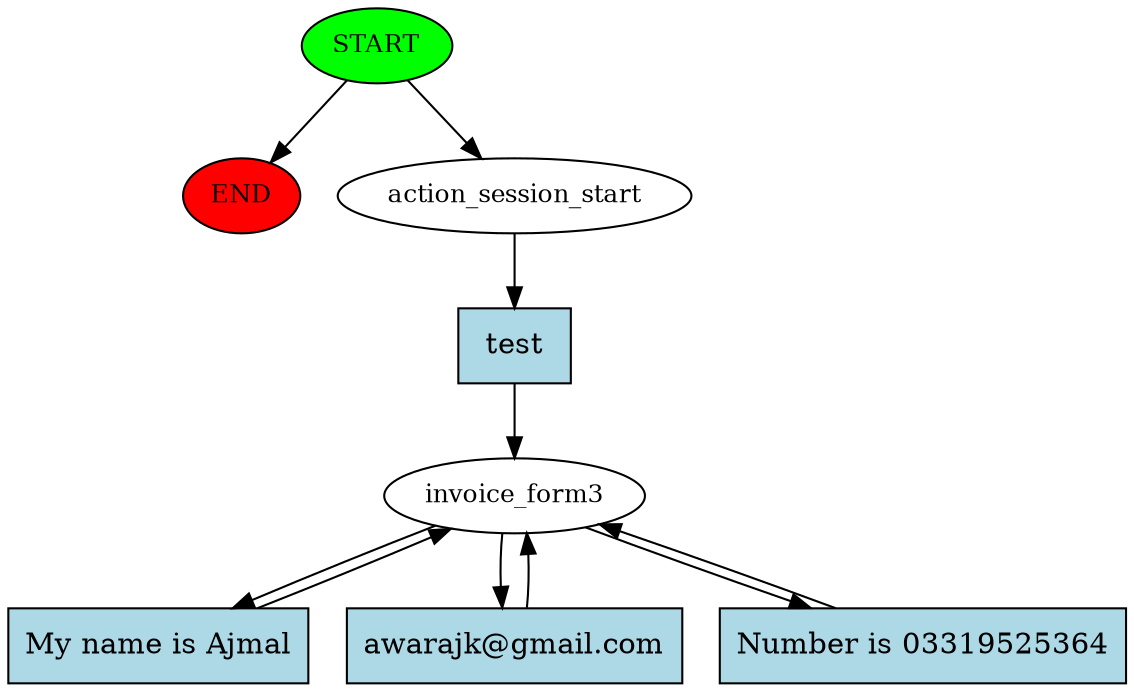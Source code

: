 digraph  {
0 [class="start active", fillcolor=green, fontsize=12, label=START, style=filled];
"-1" [class=end, fillcolor=red, fontsize=12, label=END, style=filled];
1 [class=active, fontsize=12, label=action_session_start];
2 [class="active dashed", fontsize=12, label=invoice_form3];
6 [class="intent active", fillcolor=lightblue, label=test, shape=rect, style=filled];
7 [class="intent active", fillcolor=lightblue, label="My name is Ajmal", shape=rect, style=filled];
8 [class="intent active", fillcolor=lightblue, label="awarajk@gmail.com", shape=rect, style=filled];
9 [class="intent active", fillcolor=lightblue, label="Number is 03319525364", shape=rect, style=filled];
0 -> "-1"  [class="", key=NONE, label=""];
0 -> 1  [class=active, key=NONE, label=""];
1 -> 6  [class=active, key=0];
2 -> 7  [class=active, key=0];
2 -> 8  [class=active, key=0];
2 -> 9  [class=active, key=0];
6 -> 2  [class=active, key=0];
7 -> 2  [class=active, key=0];
8 -> 2  [class=active, key=0];
9 -> 2  [class=active, key=0];
}
